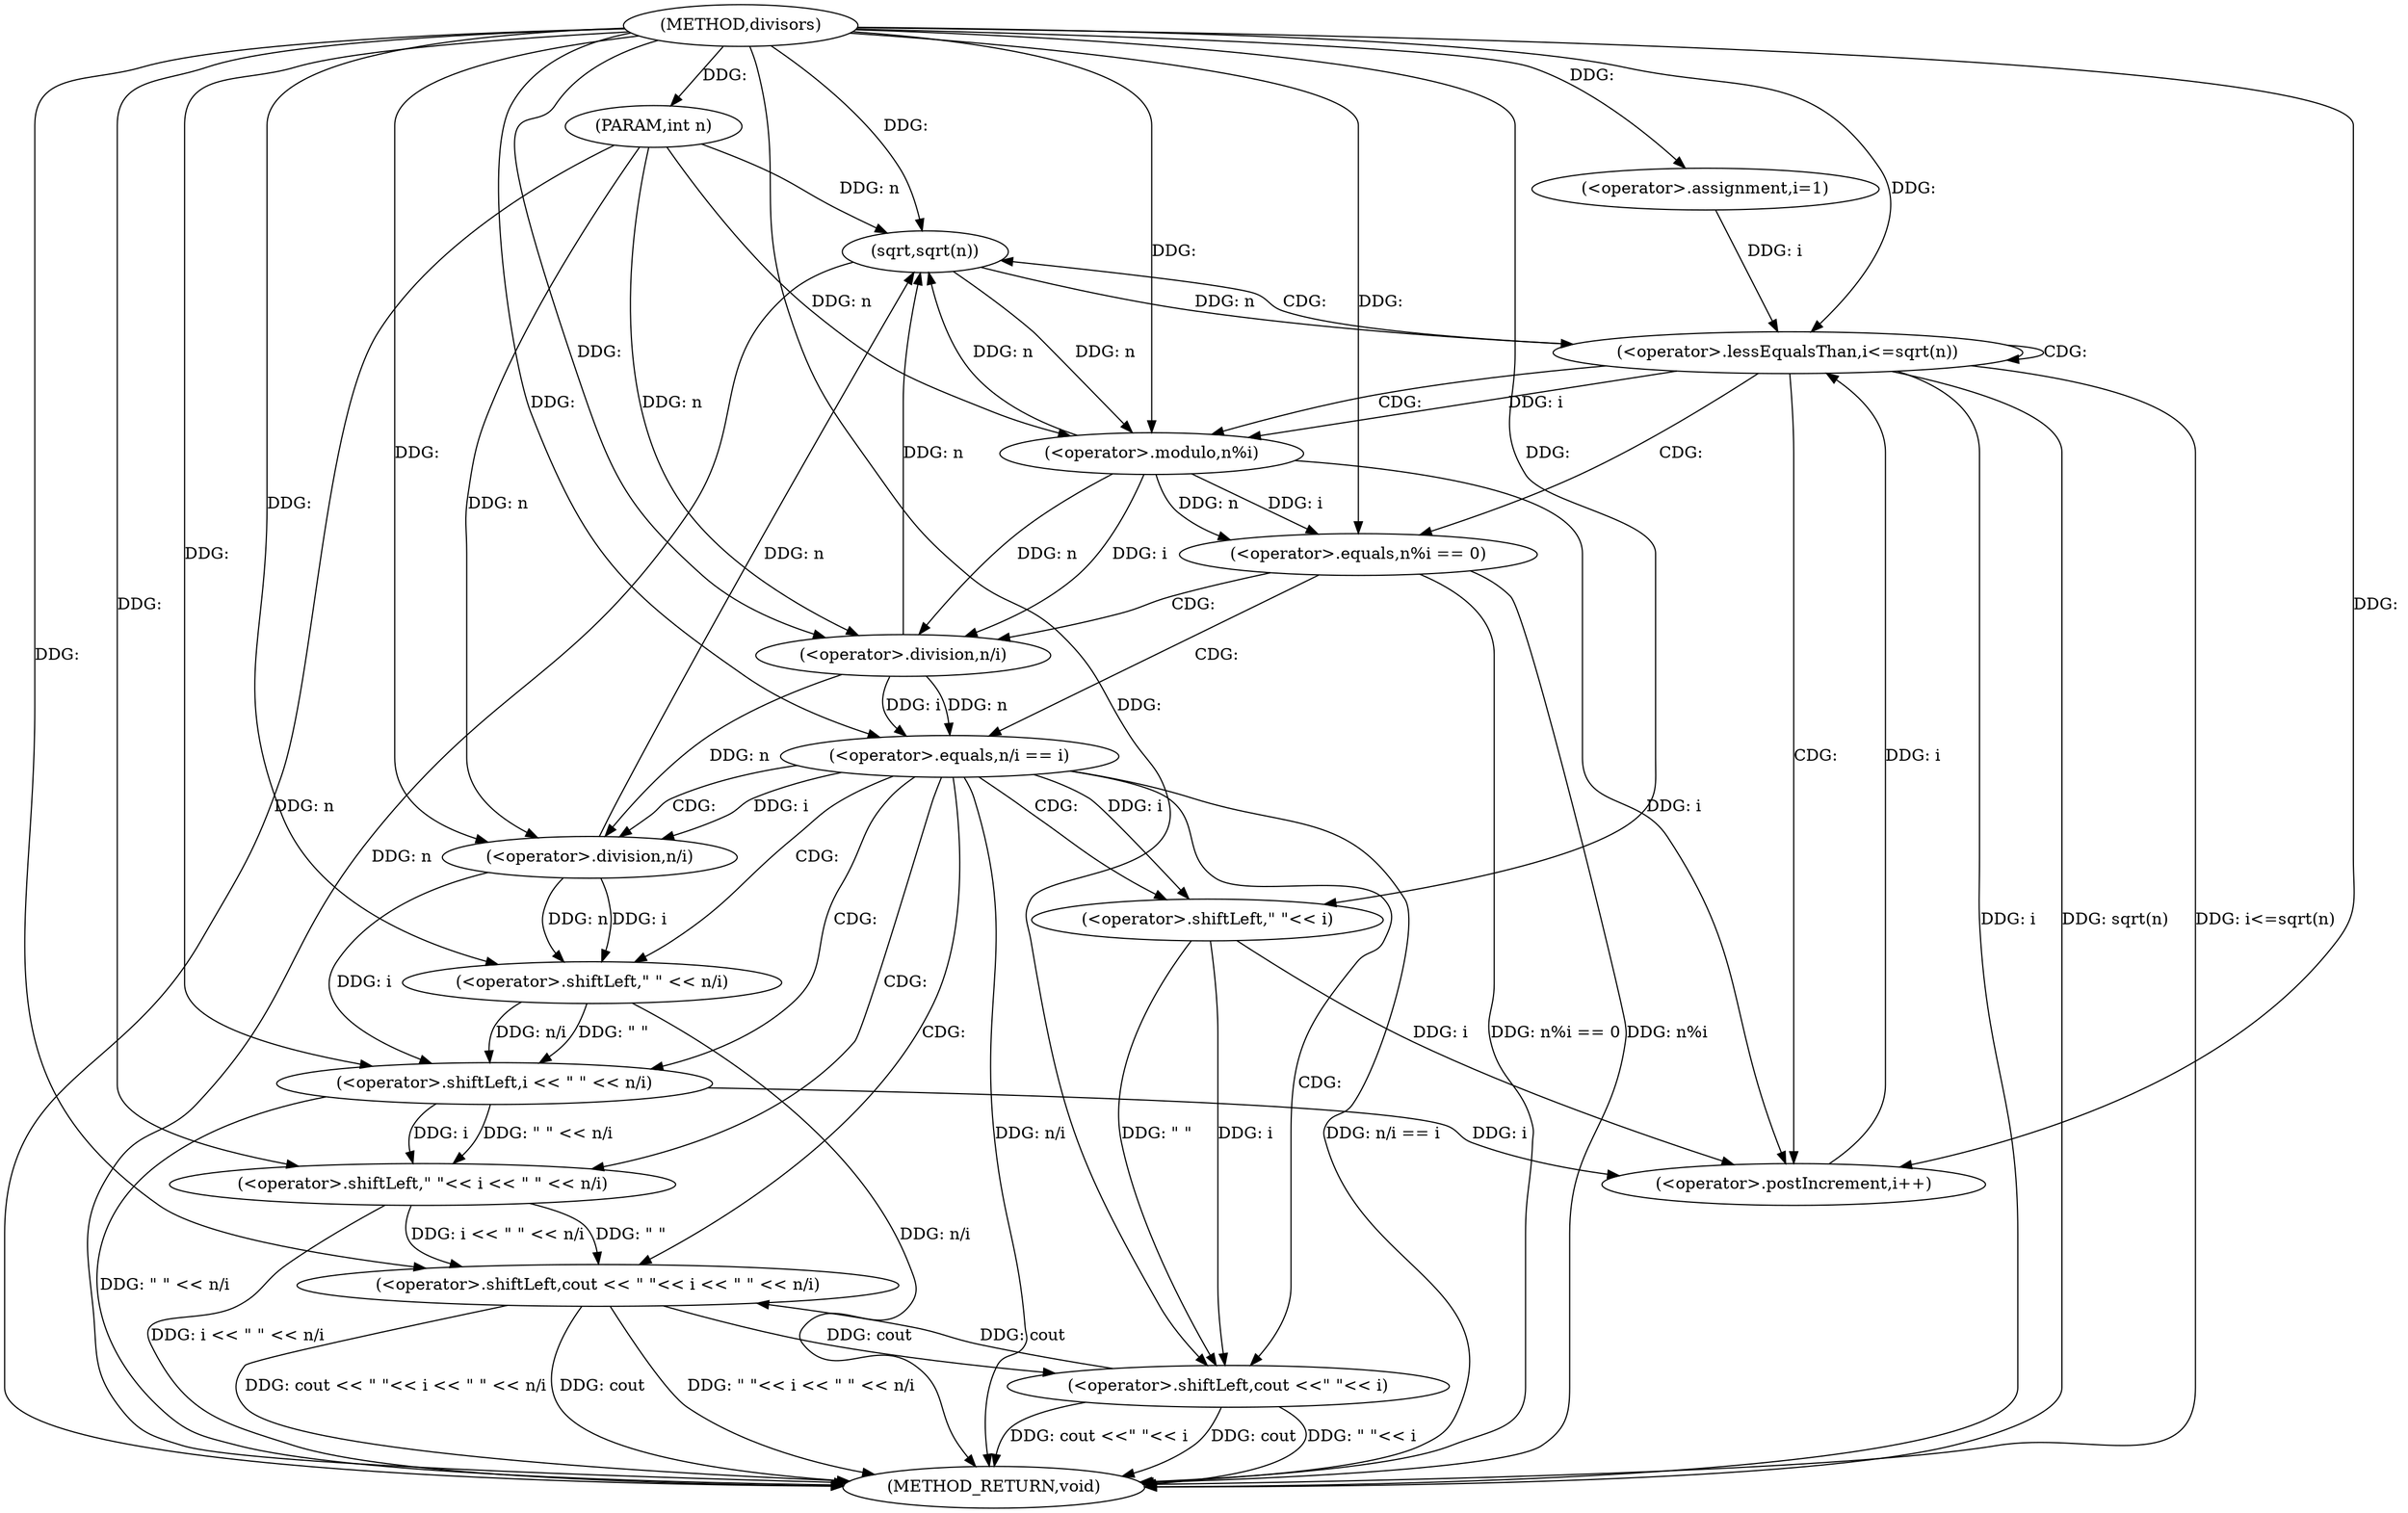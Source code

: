 digraph "divisors" {  
"1000388" [label = "(METHOD,divisors)" ]
"1000433" [label = "(METHOD_RETURN,void)" ]
"1000389" [label = "(PARAM,int n)" ]
"1000393" [label = "(<operator>.assignment,i=1)" ]
"1000396" [label = "(<operator>.lessEqualsThan,i<=sqrt(n))" ]
"1000400" [label = "(<operator>.postIncrement,i++)" ]
"1000398" [label = "(sqrt,sqrt(n))" ]
"1000404" [label = "(<operator>.equals,n%i == 0)" ]
"1000405" [label = "(<operator>.modulo,n%i)" ]
"1000411" [label = "(<operator>.equals,n/i == i)" ]
"1000416" [label = "(<operator>.shiftLeft,cout <<\" \"<< i)" ]
"1000422" [label = "(<operator>.shiftLeft,cout << \" \"<< i << \" \" << n/i)" ]
"1000412" [label = "(<operator>.division,n/i)" ]
"1000418" [label = "(<operator>.shiftLeft,\" \"<< i)" ]
"1000424" [label = "(<operator>.shiftLeft,\" \"<< i << \" \" << n/i)" ]
"1000426" [label = "(<operator>.shiftLeft,i << \" \" << n/i)" ]
"1000428" [label = "(<operator>.shiftLeft,\" \" << n/i)" ]
"1000430" [label = "(<operator>.division,n/i)" ]
  "1000389" -> "1000433"  [ label = "DDG: n"] 
  "1000396" -> "1000433"  [ label = "DDG: i"] 
  "1000398" -> "1000433"  [ label = "DDG: n"] 
  "1000396" -> "1000433"  [ label = "DDG: sqrt(n)"] 
  "1000396" -> "1000433"  [ label = "DDG: i<=sqrt(n)"] 
  "1000404" -> "1000433"  [ label = "DDG: n%i"] 
  "1000404" -> "1000433"  [ label = "DDG: n%i == 0"] 
  "1000411" -> "1000433"  [ label = "DDG: n/i"] 
  "1000411" -> "1000433"  [ label = "DDG: n/i == i"] 
  "1000422" -> "1000433"  [ label = "DDG: cout"] 
  "1000428" -> "1000433"  [ label = "DDG: n/i"] 
  "1000426" -> "1000433"  [ label = "DDG: \" \" << n/i"] 
  "1000424" -> "1000433"  [ label = "DDG: i << \" \" << n/i"] 
  "1000422" -> "1000433"  [ label = "DDG: \" \"<< i << \" \" << n/i"] 
  "1000422" -> "1000433"  [ label = "DDG: cout << \" \"<< i << \" \" << n/i"] 
  "1000416" -> "1000433"  [ label = "DDG: cout"] 
  "1000416" -> "1000433"  [ label = "DDG: \" \"<< i"] 
  "1000416" -> "1000433"  [ label = "DDG: cout <<\" \"<< i"] 
  "1000388" -> "1000389"  [ label = "DDG: "] 
  "1000388" -> "1000393"  [ label = "DDG: "] 
  "1000393" -> "1000396"  [ label = "DDG: i"] 
  "1000400" -> "1000396"  [ label = "DDG: i"] 
  "1000388" -> "1000396"  [ label = "DDG: "] 
  "1000398" -> "1000396"  [ label = "DDG: n"] 
  "1000405" -> "1000400"  [ label = "DDG: i"] 
  "1000426" -> "1000400"  [ label = "DDG: i"] 
  "1000418" -> "1000400"  [ label = "DDG: i"] 
  "1000388" -> "1000400"  [ label = "DDG: "] 
  "1000405" -> "1000398"  [ label = "DDG: n"] 
  "1000412" -> "1000398"  [ label = "DDG: n"] 
  "1000430" -> "1000398"  [ label = "DDG: n"] 
  "1000389" -> "1000398"  [ label = "DDG: n"] 
  "1000388" -> "1000398"  [ label = "DDG: "] 
  "1000405" -> "1000404"  [ label = "DDG: i"] 
  "1000405" -> "1000404"  [ label = "DDG: n"] 
  "1000388" -> "1000404"  [ label = "DDG: "] 
  "1000398" -> "1000405"  [ label = "DDG: n"] 
  "1000389" -> "1000405"  [ label = "DDG: n"] 
  "1000388" -> "1000405"  [ label = "DDG: "] 
  "1000396" -> "1000405"  [ label = "DDG: i"] 
  "1000412" -> "1000411"  [ label = "DDG: i"] 
  "1000412" -> "1000411"  [ label = "DDG: n"] 
  "1000388" -> "1000411"  [ label = "DDG: "] 
  "1000422" -> "1000416"  [ label = "DDG: cout"] 
  "1000388" -> "1000416"  [ label = "DDG: "] 
  "1000418" -> "1000416"  [ label = "DDG: i"] 
  "1000418" -> "1000416"  [ label = "DDG: \" \""] 
  "1000405" -> "1000412"  [ label = "DDG: n"] 
  "1000389" -> "1000412"  [ label = "DDG: n"] 
  "1000388" -> "1000412"  [ label = "DDG: "] 
  "1000405" -> "1000412"  [ label = "DDG: i"] 
  "1000388" -> "1000418"  [ label = "DDG: "] 
  "1000411" -> "1000418"  [ label = "DDG: i"] 
  "1000416" -> "1000422"  [ label = "DDG: cout"] 
  "1000388" -> "1000422"  [ label = "DDG: "] 
  "1000424" -> "1000422"  [ label = "DDG: i << \" \" << n/i"] 
  "1000424" -> "1000422"  [ label = "DDG: \" \""] 
  "1000388" -> "1000424"  [ label = "DDG: "] 
  "1000426" -> "1000424"  [ label = "DDG: \" \" << n/i"] 
  "1000426" -> "1000424"  [ label = "DDG: i"] 
  "1000430" -> "1000426"  [ label = "DDG: i"] 
  "1000388" -> "1000426"  [ label = "DDG: "] 
  "1000428" -> "1000426"  [ label = "DDG: n/i"] 
  "1000428" -> "1000426"  [ label = "DDG: \" \""] 
  "1000388" -> "1000428"  [ label = "DDG: "] 
  "1000430" -> "1000428"  [ label = "DDG: n"] 
  "1000430" -> "1000428"  [ label = "DDG: i"] 
  "1000412" -> "1000430"  [ label = "DDG: n"] 
  "1000389" -> "1000430"  [ label = "DDG: n"] 
  "1000388" -> "1000430"  [ label = "DDG: "] 
  "1000411" -> "1000430"  [ label = "DDG: i"] 
  "1000396" -> "1000404"  [ label = "CDG: "] 
  "1000396" -> "1000405"  [ label = "CDG: "] 
  "1000396" -> "1000398"  [ label = "CDG: "] 
  "1000396" -> "1000396"  [ label = "CDG: "] 
  "1000396" -> "1000400"  [ label = "CDG: "] 
  "1000404" -> "1000412"  [ label = "CDG: "] 
  "1000404" -> "1000411"  [ label = "CDG: "] 
  "1000411" -> "1000430"  [ label = "CDG: "] 
  "1000411" -> "1000424"  [ label = "CDG: "] 
  "1000411" -> "1000422"  [ label = "CDG: "] 
  "1000411" -> "1000426"  [ label = "CDG: "] 
  "1000411" -> "1000428"  [ label = "CDG: "] 
  "1000411" -> "1000418"  [ label = "CDG: "] 
  "1000411" -> "1000416"  [ label = "CDG: "] 
}
